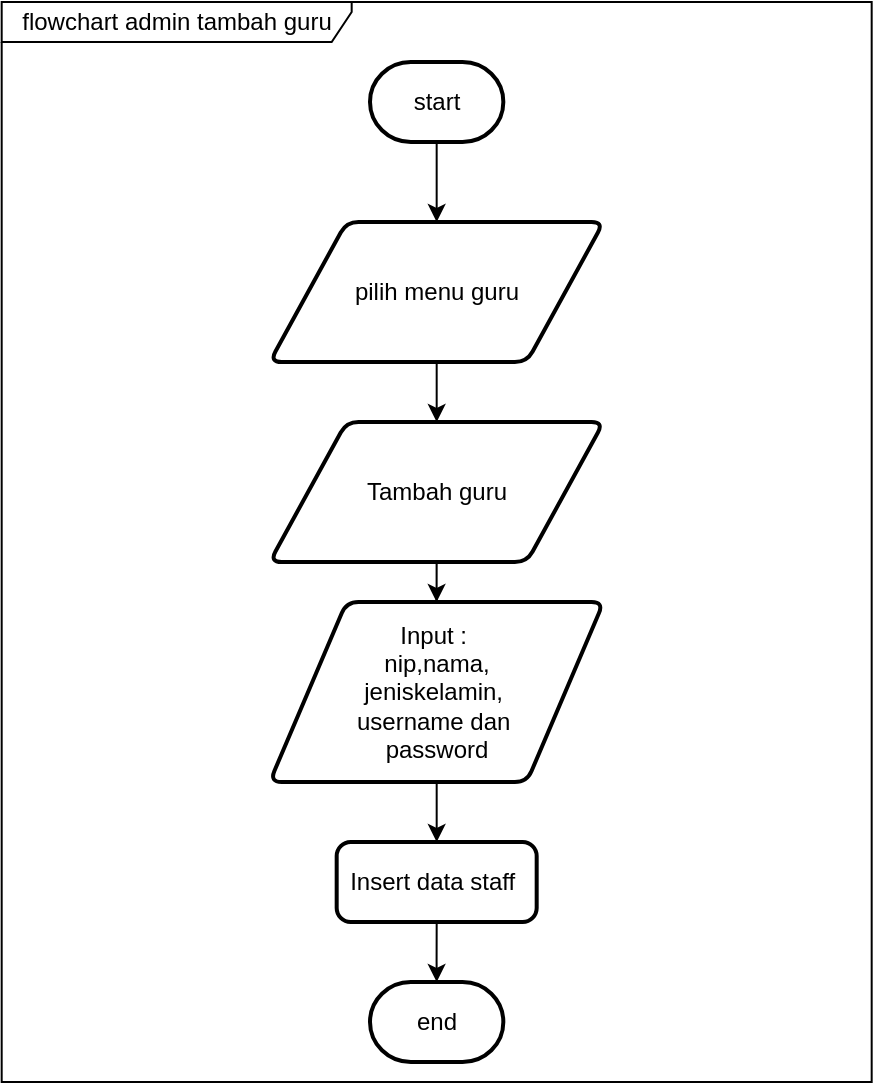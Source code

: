 <mxfile version="17.4.2" type="device"><diagram id="O9Szr4Hdh8DIHMUpJjEn" name="Page-1"><mxGraphModel dx="1231" dy="790" grid="1" gridSize="10" guides="1" tooltips="1" connect="1" arrows="1" fold="1" page="1" pageScale="1" pageWidth="850" pageHeight="1100" math="0" shadow="0"><root><mxCell id="0"/><mxCell id="1" parent="0"/><mxCell id="N7Z2blO4jedbJV9u91K_-23" style="edgeStyle=orthogonalEdgeStyle;rounded=0;orthogonalLoop=1;jettySize=auto;html=1;exitX=0.5;exitY=1;exitDx=0;exitDy=0;exitPerimeter=0;" parent="1" source="N7Z2blO4jedbJV9u91K_-1" target="N7Z2blO4jedbJV9u91K_-2" edge="1"><mxGeometry relative="1" as="geometry"/></mxCell><mxCell id="N7Z2blO4jedbJV9u91K_-1" value="start" style="strokeWidth=2;html=1;shape=mxgraph.flowchart.terminator;whiteSpace=wrap;fillColor=#FFFFFF;" parent="1" vertex="1"><mxGeometry x="280" y="100" width="66.67" height="40" as="geometry"/></mxCell><mxCell id="N7Z2blO4jedbJV9u91K_-25" style="edgeStyle=orthogonalEdgeStyle;rounded=0;orthogonalLoop=1;jettySize=auto;html=1;exitX=0.5;exitY=1;exitDx=0;exitDy=0;entryX=0.5;entryY=0;entryDx=0;entryDy=0;" parent="1" source="N7Z2blO4jedbJV9u91K_-2" target="N7Z2blO4jedbJV9u91K_-24" edge="1"><mxGeometry relative="1" as="geometry"/></mxCell><mxCell id="N7Z2blO4jedbJV9u91K_-2" value="pilih menu guru" style="shape=parallelogram;html=1;strokeWidth=2;perimeter=parallelogramPerimeter;whiteSpace=wrap;rounded=1;arcSize=12;size=0.23;fillColor=#FFFFFF;" parent="1" vertex="1"><mxGeometry x="229.84" y="180" width="167" height="70" as="geometry"/></mxCell><mxCell id="N7Z2blO4jedbJV9u91K_-18" value="end" style="strokeWidth=2;html=1;shape=mxgraph.flowchart.terminator;whiteSpace=wrap;fillColor=#FFFFFF;" parent="1" vertex="1"><mxGeometry x="280" y="560" width="66.67" height="40" as="geometry"/></mxCell><mxCell id="N7Z2blO4jedbJV9u91K_-21" value="flowchart admin tambah guru" style="shape=umlFrame;whiteSpace=wrap;html=1;fillColor=#FFFFFF;width=175;height=20;" parent="1" vertex="1"><mxGeometry x="95.84" y="70" width="435" height="540" as="geometry"/></mxCell><mxCell id="N7Z2blO4jedbJV9u91K_-27" style="edgeStyle=orthogonalEdgeStyle;rounded=0;orthogonalLoop=1;jettySize=auto;html=1;exitX=0.5;exitY=1;exitDx=0;exitDy=0;" parent="1" source="N7Z2blO4jedbJV9u91K_-24" target="N7Z2blO4jedbJV9u91K_-26" edge="1"><mxGeometry relative="1" as="geometry"/></mxCell><mxCell id="N7Z2blO4jedbJV9u91K_-24" value="Tambah guru" style="shape=parallelogram;html=1;strokeWidth=2;perimeter=parallelogramPerimeter;whiteSpace=wrap;rounded=1;arcSize=12;size=0.23;fillColor=#FFFFFF;" parent="1" vertex="1"><mxGeometry x="229.84" y="280" width="167" height="70" as="geometry"/></mxCell><mxCell id="N7Z2blO4jedbJV9u91K_-29" style="edgeStyle=orthogonalEdgeStyle;rounded=0;orthogonalLoop=1;jettySize=auto;html=1;exitX=0.5;exitY=1;exitDx=0;exitDy=0;entryX=0.5;entryY=0;entryDx=0;entryDy=0;" parent="1" source="N7Z2blO4jedbJV9u91K_-26" target="N7Z2blO4jedbJV9u91K_-28" edge="1"><mxGeometry relative="1" as="geometry"/></mxCell><mxCell id="N7Z2blO4jedbJV9u91K_-26" value="Input :&amp;nbsp;&lt;br&gt;nip,nama,&lt;br&gt;jeniskelamin,&amp;nbsp;&lt;br&gt;username dan&amp;nbsp;&lt;br&gt;password" style="shape=parallelogram;html=1;strokeWidth=2;perimeter=parallelogramPerimeter;whiteSpace=wrap;rounded=1;arcSize=12;size=0.23;fillColor=#FFFFFF;" parent="1" vertex="1"><mxGeometry x="229.84" y="370" width="167" height="90" as="geometry"/></mxCell><mxCell id="N7Z2blO4jedbJV9u91K_-30" style="edgeStyle=orthogonalEdgeStyle;rounded=0;orthogonalLoop=1;jettySize=auto;html=1;exitX=0.5;exitY=1;exitDx=0;exitDy=0;" parent="1" source="N7Z2blO4jedbJV9u91K_-28" target="N7Z2blO4jedbJV9u91K_-18" edge="1"><mxGeometry relative="1" as="geometry"/></mxCell><mxCell id="N7Z2blO4jedbJV9u91K_-28" value="Insert data staff&amp;nbsp;" style="rounded=1;whiteSpace=wrap;html=1;absoluteArcSize=1;arcSize=14;strokeWidth=2;fillColor=#FFFFFF;" parent="1" vertex="1"><mxGeometry x="263.34" y="490" width="100" height="40" as="geometry"/></mxCell></root></mxGraphModel></diagram></mxfile>